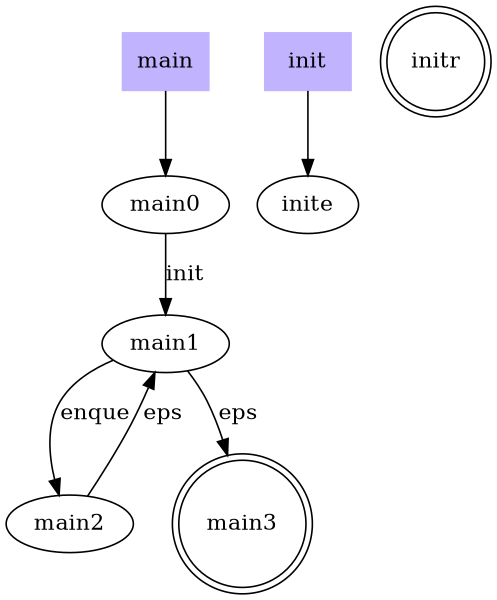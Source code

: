 digraph G {
	size = "4,4";
	shape=circle
	"main0" -> "main1"[label="init"]
	"main1" -> "main2"[label="enque"]
	"main1" -> "main3"[label="eps"]
	"main2" -> "main1"[label="eps"]
	"init"[shape=box, style=filled,color=".7 .3 1.0",size ="3,3"]
	"init" -> "inite"
	initr[shape=doublecircle]
	"main"[shape=box, style=filled,color=".7 .3 1.0",size ="3,3"]
	"main" -> "main0"
	main3[shape=doublecircle]
}
